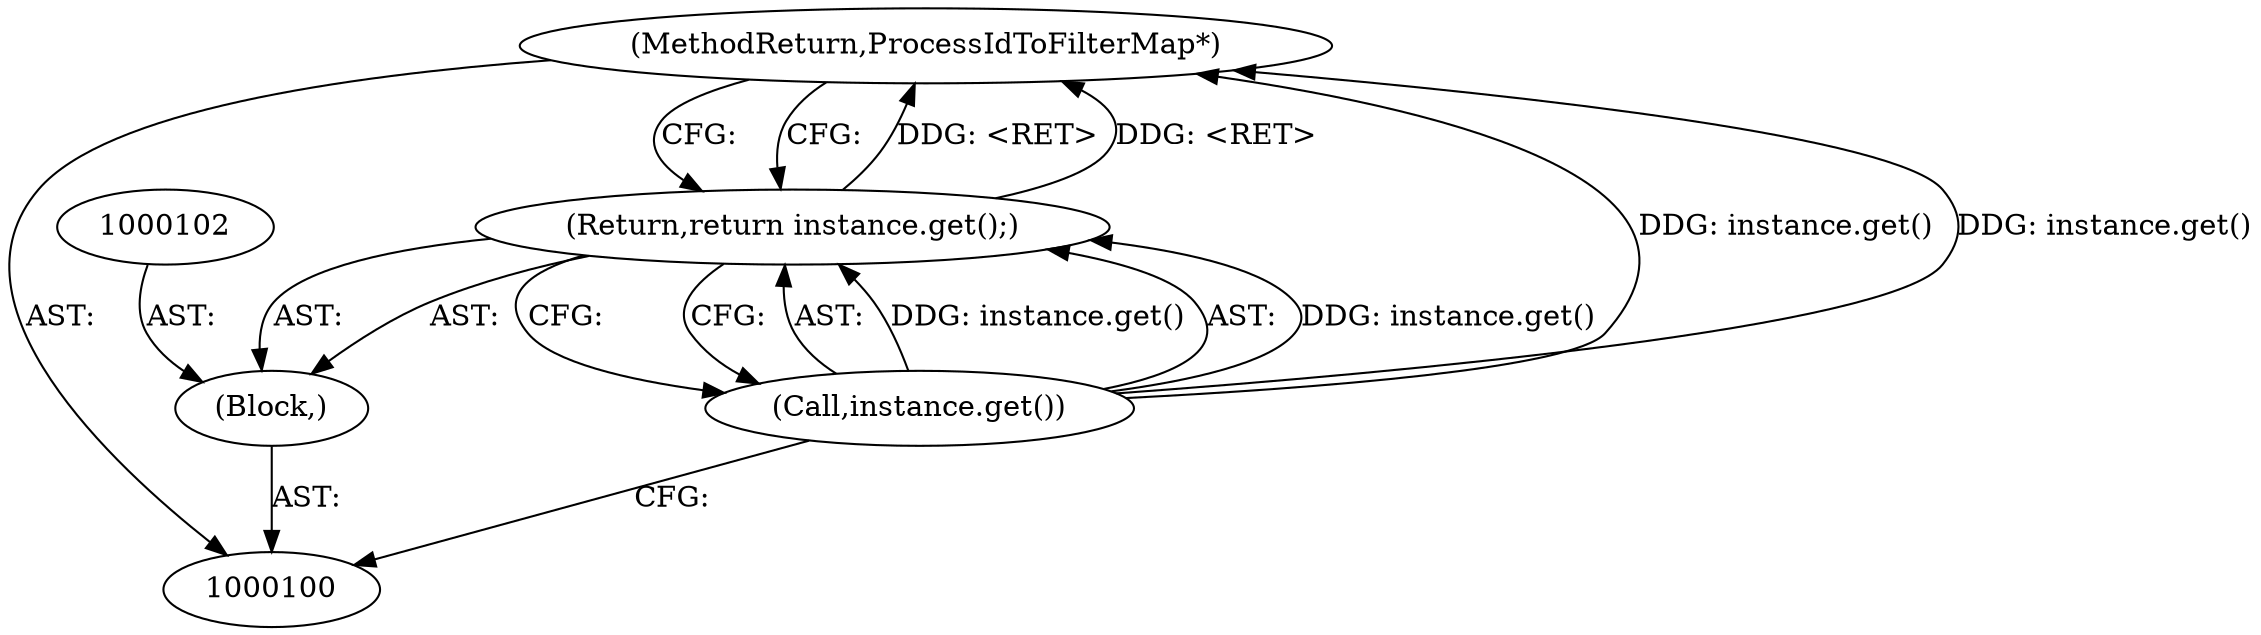 digraph "1_Chrome_5bb223676defeba9c44a5ce42460c86e24561e73_7" {
"1000105" [label="(MethodReturn,ProcessIdToFilterMap*)"];
"1000101" [label="(Block,)"];
"1000103" [label="(Return,return instance.get();)"];
"1000104" [label="(Call,instance.get())"];
"1000105" -> "1000100"  [label="AST: "];
"1000105" -> "1000103"  [label="CFG: "];
"1000103" -> "1000105"  [label="DDG: <RET>"];
"1000104" -> "1000105"  [label="DDG: instance.get()"];
"1000101" -> "1000100"  [label="AST: "];
"1000102" -> "1000101"  [label="AST: "];
"1000103" -> "1000101"  [label="AST: "];
"1000103" -> "1000101"  [label="AST: "];
"1000103" -> "1000104"  [label="CFG: "];
"1000104" -> "1000103"  [label="AST: "];
"1000105" -> "1000103"  [label="CFG: "];
"1000103" -> "1000105"  [label="DDG: <RET>"];
"1000104" -> "1000103"  [label="DDG: instance.get()"];
"1000104" -> "1000103"  [label="AST: "];
"1000104" -> "1000100"  [label="CFG: "];
"1000103" -> "1000104"  [label="CFG: "];
"1000104" -> "1000105"  [label="DDG: instance.get()"];
"1000104" -> "1000103"  [label="DDG: instance.get()"];
}
